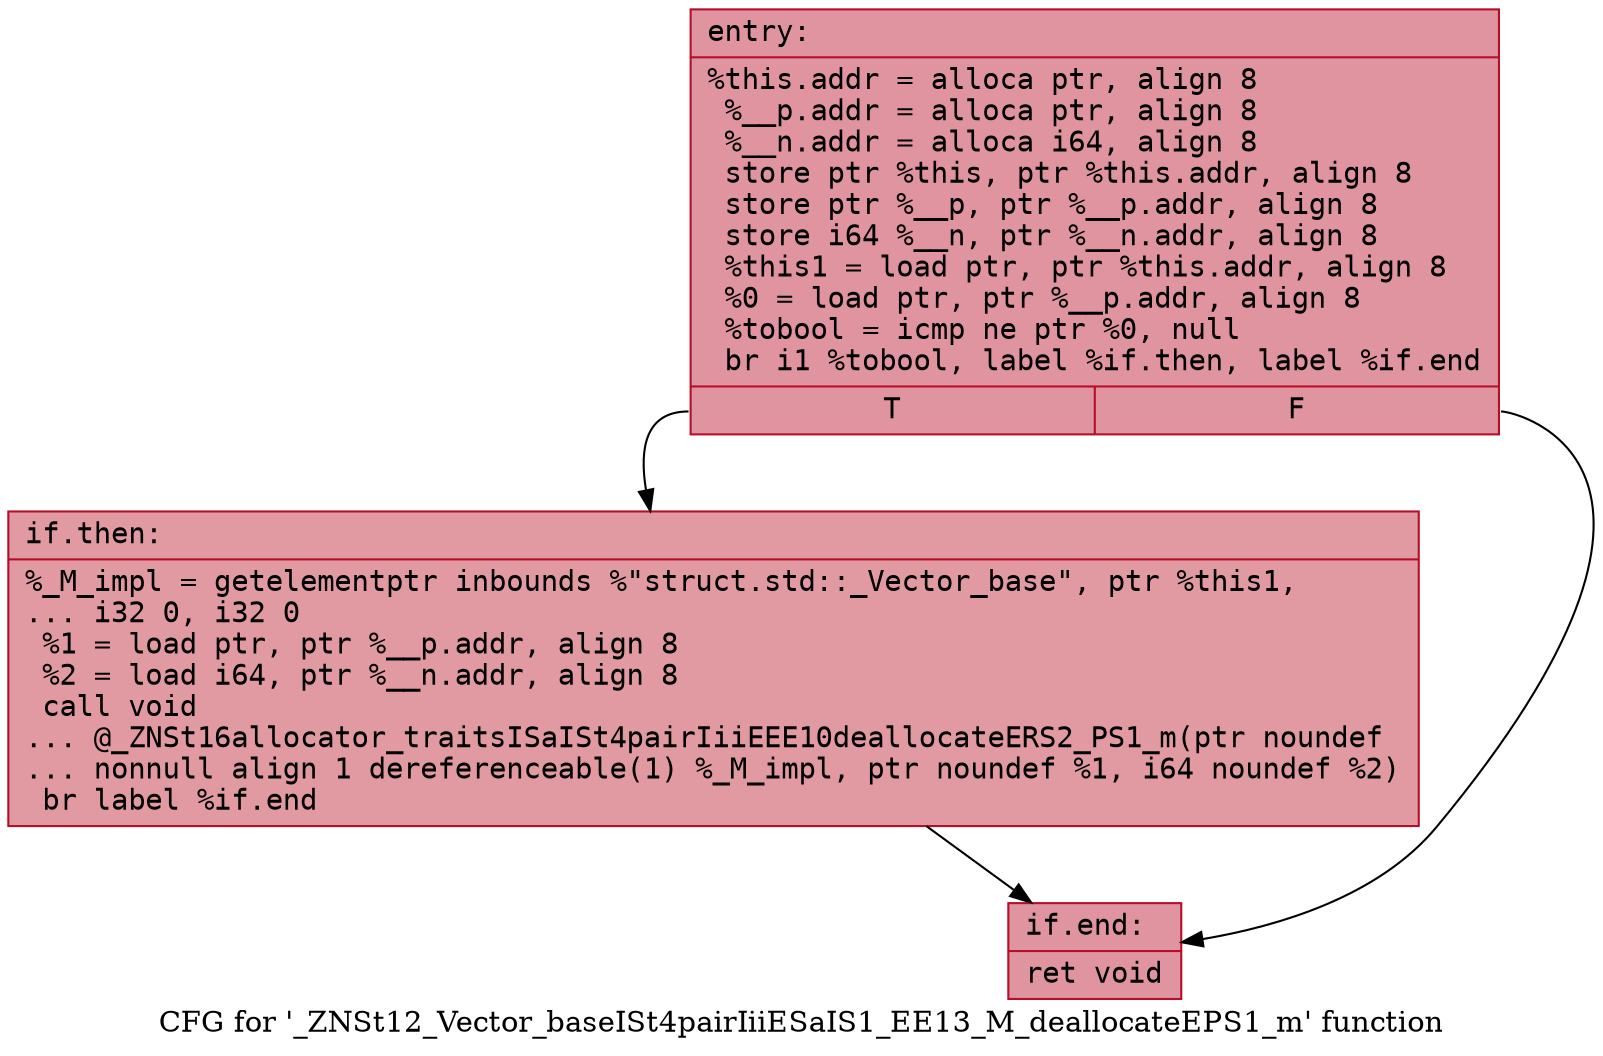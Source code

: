 digraph "CFG for '_ZNSt12_Vector_baseISt4pairIiiESaIS1_EE13_M_deallocateEPS1_m' function" {
	label="CFG for '_ZNSt12_Vector_baseISt4pairIiiESaIS1_EE13_M_deallocateEPS1_m' function";

	Node0x55c954ef1450 [shape=record,color="#b70d28ff", style=filled, fillcolor="#b70d2870" fontname="Courier",label="{entry:\l|  %this.addr = alloca ptr, align 8\l  %__p.addr = alloca ptr, align 8\l  %__n.addr = alloca i64, align 8\l  store ptr %this, ptr %this.addr, align 8\l  store ptr %__p, ptr %__p.addr, align 8\l  store i64 %__n, ptr %__n.addr, align 8\l  %this1 = load ptr, ptr %this.addr, align 8\l  %0 = load ptr, ptr %__p.addr, align 8\l  %tobool = icmp ne ptr %0, null\l  br i1 %tobool, label %if.then, label %if.end\l|{<s0>T|<s1>F}}"];
	Node0x55c954ef1450:s0 -> Node0x55c954ef14c0[tooltip="entry -> if.then\nProbability 62.50%" ];
	Node0x55c954ef1450:s1 -> Node0x55c954ef1d10[tooltip="entry -> if.end\nProbability 37.50%" ];
	Node0x55c954ef14c0 [shape=record,color="#b70d28ff", style=filled, fillcolor="#bb1b2c70" fontname="Courier",label="{if.then:\l|  %_M_impl = getelementptr inbounds %\"struct.std::_Vector_base\", ptr %this1,\l... i32 0, i32 0\l  %1 = load ptr, ptr %__p.addr, align 8\l  %2 = load i64, ptr %__n.addr, align 8\l  call void\l... @_ZNSt16allocator_traitsISaISt4pairIiiEEE10deallocateERS2_PS1_m(ptr noundef\l... nonnull align 1 dereferenceable(1) %_M_impl, ptr noundef %1, i64 noundef %2)\l  br label %if.end\l}"];
	Node0x55c954ef14c0 -> Node0x55c954ef1d10[tooltip="if.then -> if.end\nProbability 100.00%" ];
	Node0x55c954ef1d10 [shape=record,color="#b70d28ff", style=filled, fillcolor="#b70d2870" fontname="Courier",label="{if.end:\l|  ret void\l}"];
}
